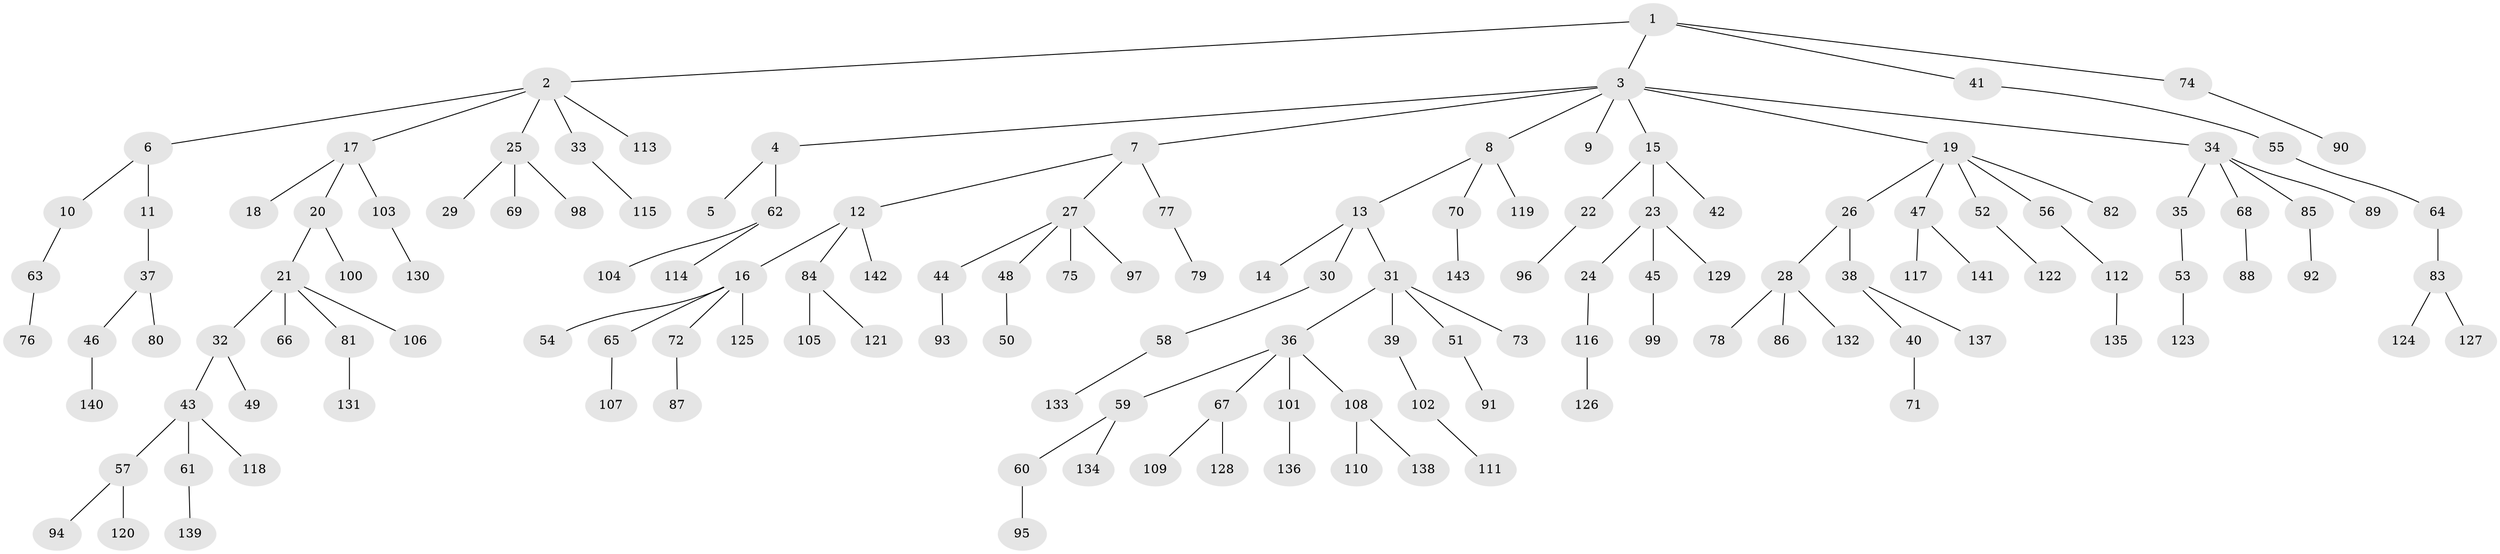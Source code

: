 // Generated by graph-tools (version 1.1) at 2025/15/03/09/25 04:15:40]
// undirected, 143 vertices, 142 edges
graph export_dot {
graph [start="1"]
  node [color=gray90,style=filled];
  1;
  2;
  3;
  4;
  5;
  6;
  7;
  8;
  9;
  10;
  11;
  12;
  13;
  14;
  15;
  16;
  17;
  18;
  19;
  20;
  21;
  22;
  23;
  24;
  25;
  26;
  27;
  28;
  29;
  30;
  31;
  32;
  33;
  34;
  35;
  36;
  37;
  38;
  39;
  40;
  41;
  42;
  43;
  44;
  45;
  46;
  47;
  48;
  49;
  50;
  51;
  52;
  53;
  54;
  55;
  56;
  57;
  58;
  59;
  60;
  61;
  62;
  63;
  64;
  65;
  66;
  67;
  68;
  69;
  70;
  71;
  72;
  73;
  74;
  75;
  76;
  77;
  78;
  79;
  80;
  81;
  82;
  83;
  84;
  85;
  86;
  87;
  88;
  89;
  90;
  91;
  92;
  93;
  94;
  95;
  96;
  97;
  98;
  99;
  100;
  101;
  102;
  103;
  104;
  105;
  106;
  107;
  108;
  109;
  110;
  111;
  112;
  113;
  114;
  115;
  116;
  117;
  118;
  119;
  120;
  121;
  122;
  123;
  124;
  125;
  126;
  127;
  128;
  129;
  130;
  131;
  132;
  133;
  134;
  135;
  136;
  137;
  138;
  139;
  140;
  141;
  142;
  143;
  1 -- 2;
  1 -- 3;
  1 -- 41;
  1 -- 74;
  2 -- 6;
  2 -- 17;
  2 -- 25;
  2 -- 33;
  2 -- 113;
  3 -- 4;
  3 -- 7;
  3 -- 8;
  3 -- 9;
  3 -- 15;
  3 -- 19;
  3 -- 34;
  4 -- 5;
  4 -- 62;
  6 -- 10;
  6 -- 11;
  7 -- 12;
  7 -- 27;
  7 -- 77;
  8 -- 13;
  8 -- 70;
  8 -- 119;
  10 -- 63;
  11 -- 37;
  12 -- 16;
  12 -- 84;
  12 -- 142;
  13 -- 14;
  13 -- 30;
  13 -- 31;
  15 -- 22;
  15 -- 23;
  15 -- 42;
  16 -- 54;
  16 -- 65;
  16 -- 72;
  16 -- 125;
  17 -- 18;
  17 -- 20;
  17 -- 103;
  19 -- 26;
  19 -- 47;
  19 -- 52;
  19 -- 56;
  19 -- 82;
  20 -- 21;
  20 -- 100;
  21 -- 32;
  21 -- 66;
  21 -- 81;
  21 -- 106;
  22 -- 96;
  23 -- 24;
  23 -- 45;
  23 -- 129;
  24 -- 116;
  25 -- 29;
  25 -- 69;
  25 -- 98;
  26 -- 28;
  26 -- 38;
  27 -- 44;
  27 -- 48;
  27 -- 75;
  27 -- 97;
  28 -- 78;
  28 -- 86;
  28 -- 132;
  30 -- 58;
  31 -- 36;
  31 -- 39;
  31 -- 51;
  31 -- 73;
  32 -- 43;
  32 -- 49;
  33 -- 115;
  34 -- 35;
  34 -- 68;
  34 -- 85;
  34 -- 89;
  35 -- 53;
  36 -- 59;
  36 -- 67;
  36 -- 101;
  36 -- 108;
  37 -- 46;
  37 -- 80;
  38 -- 40;
  38 -- 137;
  39 -- 102;
  40 -- 71;
  41 -- 55;
  43 -- 57;
  43 -- 61;
  43 -- 118;
  44 -- 93;
  45 -- 99;
  46 -- 140;
  47 -- 117;
  47 -- 141;
  48 -- 50;
  51 -- 91;
  52 -- 122;
  53 -- 123;
  55 -- 64;
  56 -- 112;
  57 -- 94;
  57 -- 120;
  58 -- 133;
  59 -- 60;
  59 -- 134;
  60 -- 95;
  61 -- 139;
  62 -- 104;
  62 -- 114;
  63 -- 76;
  64 -- 83;
  65 -- 107;
  67 -- 109;
  67 -- 128;
  68 -- 88;
  70 -- 143;
  72 -- 87;
  74 -- 90;
  77 -- 79;
  81 -- 131;
  83 -- 124;
  83 -- 127;
  84 -- 105;
  84 -- 121;
  85 -- 92;
  101 -- 136;
  102 -- 111;
  103 -- 130;
  108 -- 110;
  108 -- 138;
  112 -- 135;
  116 -- 126;
}
